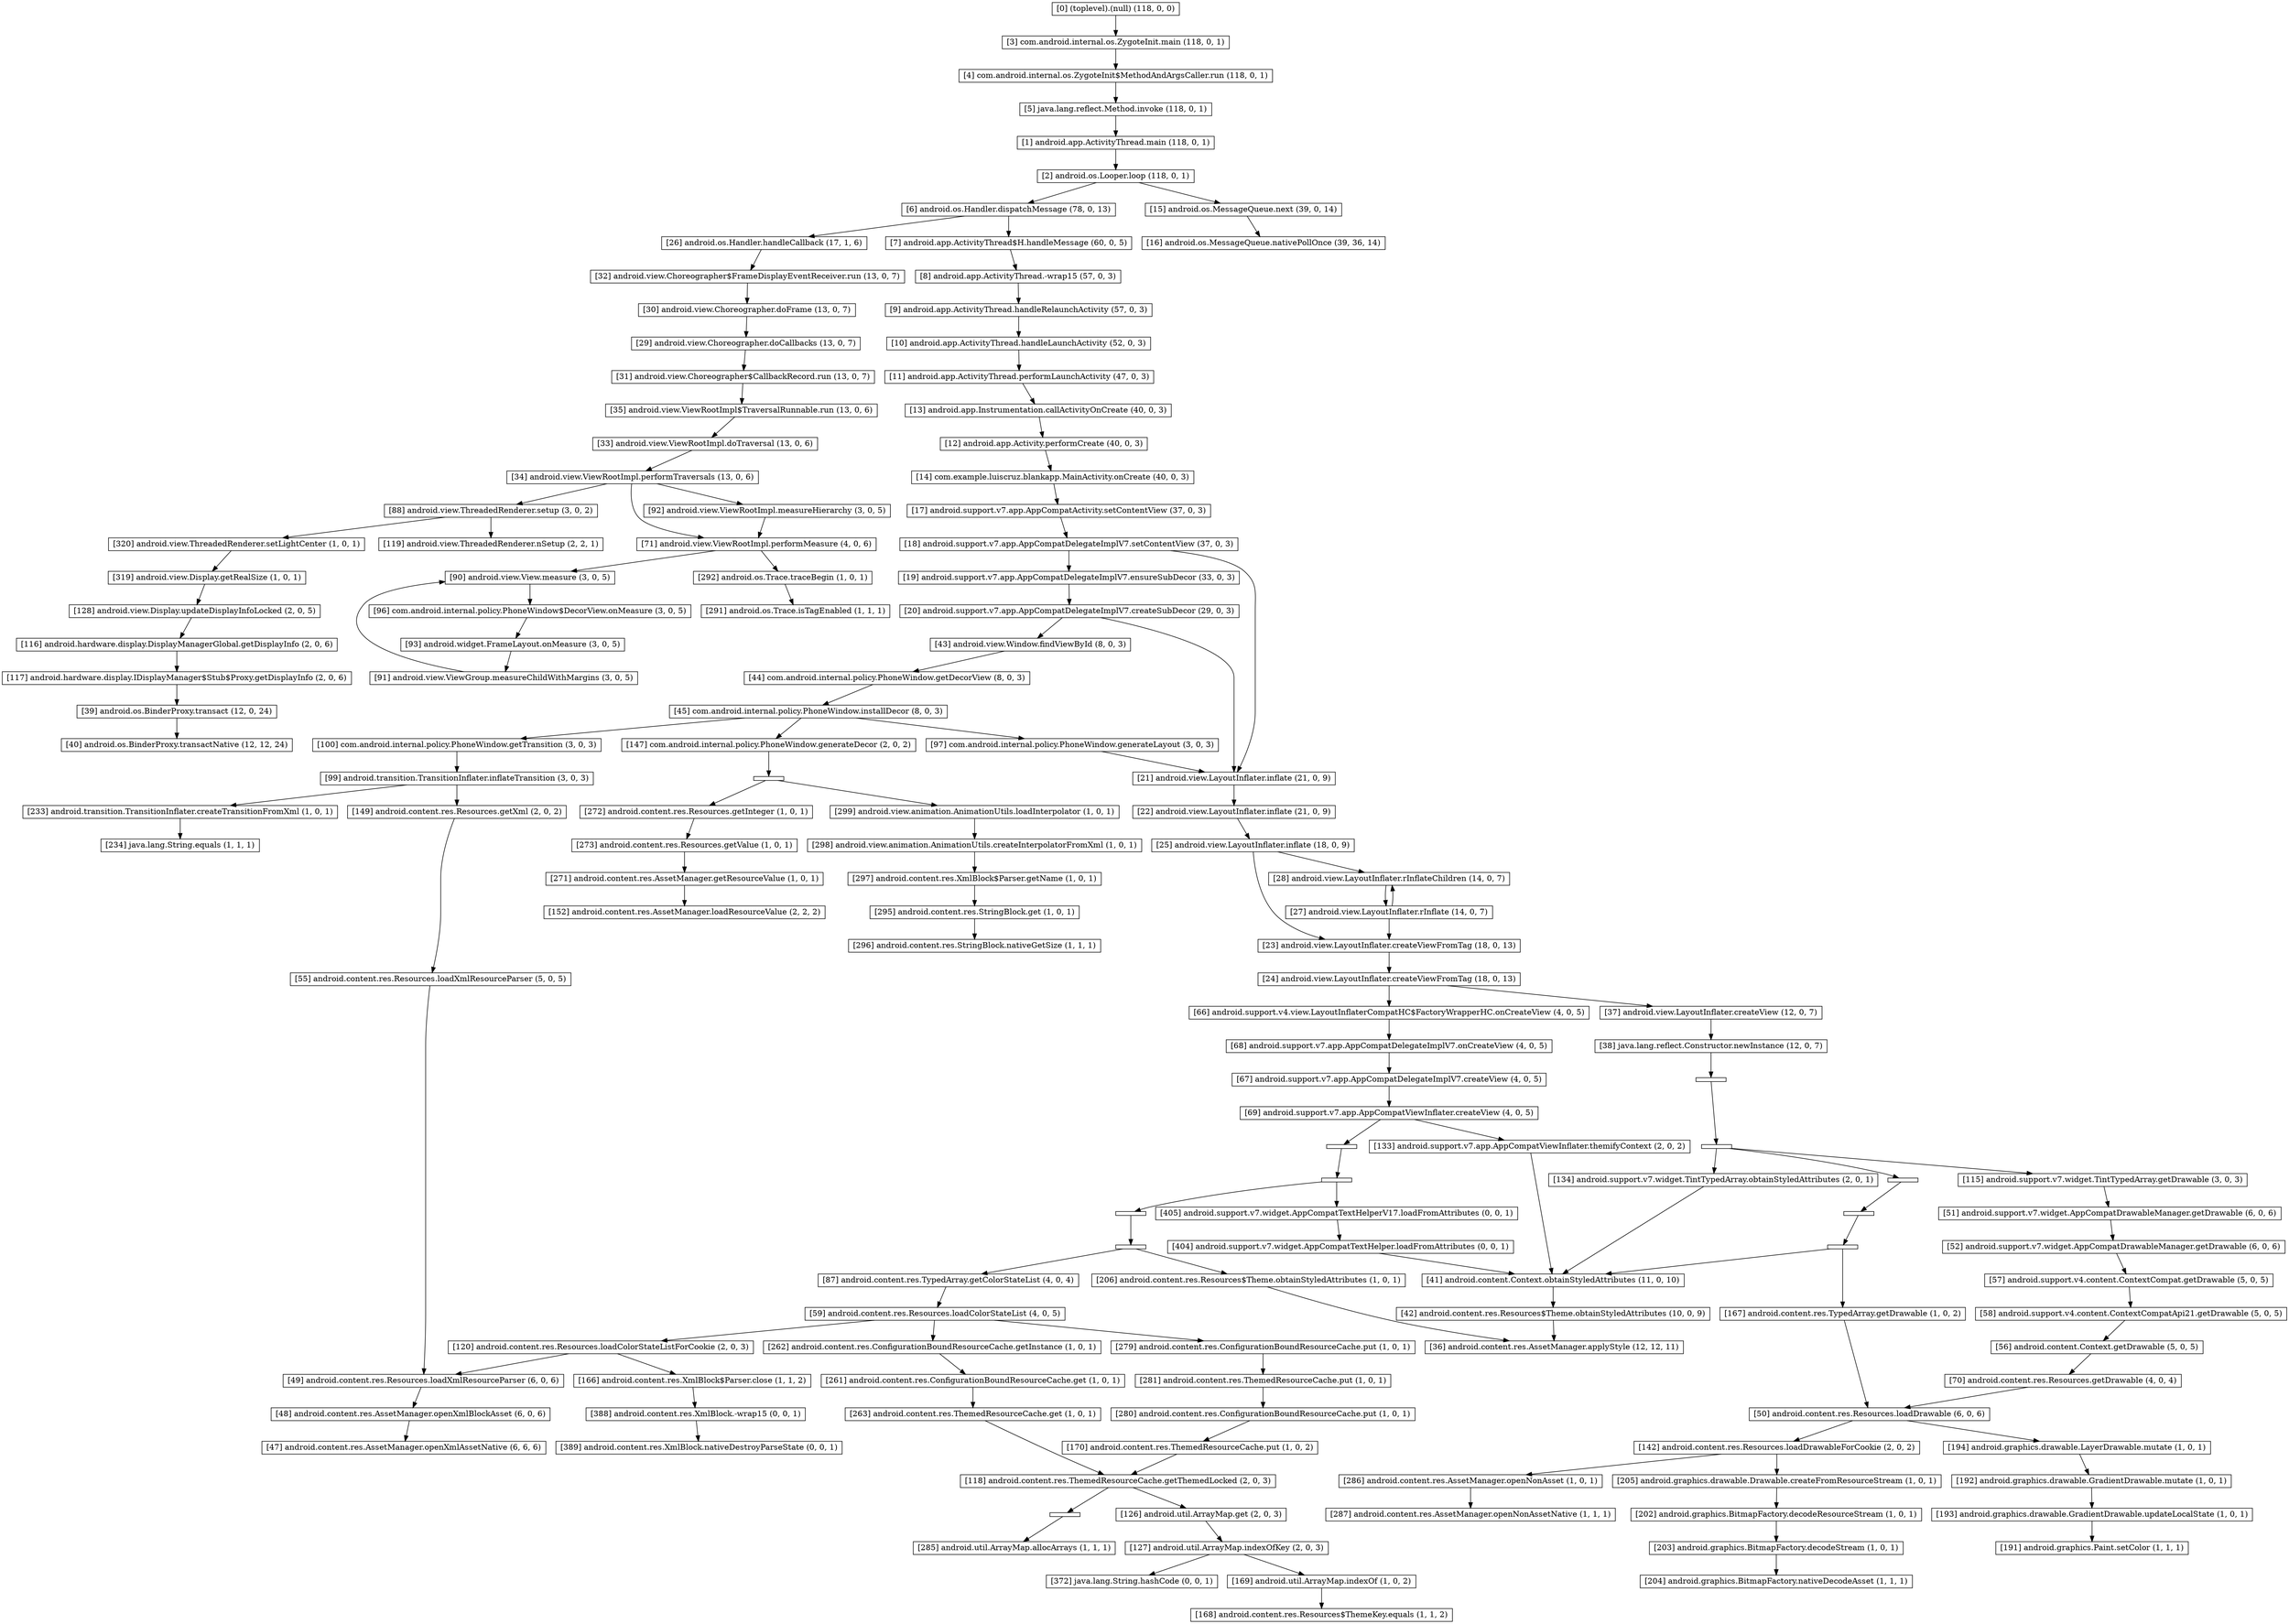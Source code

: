 digraph g {
node [shape = record,height=.1];
node0[label = "[0] (toplevel).(null) (118, 0, 0)"]
node3[label = "[3] com.android.internal.os.ZygoteInit.main (118, 0, 1)"]
node4[label = "[4] com.android.internal.os.ZygoteInit$MethodAndArgsCaller.run (118, 0, 1)"]
node5[label = "[5] java.lang.reflect.Method.invoke (118, 0, 1)"]
node1[label = "[1] android.app.ActivityThread.main (118, 0, 1)"]
node2[label = "[2] android.os.Looper.loop (118, 0, 1)"]
node6[label = "[6] android.os.Handler.dispatchMessage (78, 0, 13)"]
node7[label = "[7] android.app.ActivityThread$H.handleMessage (60, 0, 5)"]
node8[label = "[8] android.app.ActivityThread.-wrap15 (57, 0, 3)"]
node9[label = "[9] android.app.ActivityThread.handleRelaunchActivity (57, 0, 3)"]
node10[label = "[10] android.app.ActivityThread.handleLaunchActivity (52, 0, 3)"]
node11[label = "[11] android.app.ActivityThread.performLaunchActivity (47, 0, 3)"]
node13[label = "[13] android.app.Instrumentation.callActivityOnCreate (40, 0, 3)"]
node12[label = "[12] android.app.Activity.performCreate (40, 0, 3)"]
node14[label = "[14] com.example.luiscruz.blankapp.MainActivity.onCreate (40, 0, 3)"]
node17[label = "[17] android.support.v7.app.AppCompatActivity.setContentView (37, 0, 3)"]
node18[label = "[18] android.support.v7.app.AppCompatDelegateImplV7.setContentView (37, 0, 3)"]
node21[label = "[21] android.view.LayoutInflater.inflate (21, 0, 9)"]
node22[label = "[22] android.view.LayoutInflater.inflate (21, 0, 9)"]
node25[label = "[25] android.view.LayoutInflater.inflate (18, 0, 9)"]
node23[label = "[23] android.view.LayoutInflater.createViewFromTag (18, 0, 13)"]
node24[label = "[24] android.view.LayoutInflater.createViewFromTag (18, 0, 13)"]
node37[label = "[37] android.view.LayoutInflater.createView (12, 0, 7)"]
node38[label = "[38] java.lang.reflect.Constructor.newInstance (12, 0, 7)"]
node53[label = "[53] android.support.v7.widget.Toolbar.<init> (5, 0, 3)"]
node54[label = "[54] android.support.v7.widget.Toolbar.<init> (5, 0, 3)"]
node115[label = "[115] android.support.v7.widget.TintTypedArray.getDrawable (3, 0, 3)"]
node51[label = "[51] android.support.v7.widget.AppCompatDrawableManager.getDrawable (6, 0, 6)"]
node52[label = "[52] android.support.v7.widget.AppCompatDrawableManager.getDrawable (6, 0, 6)"]
node57[label = "[57] android.support.v4.content.ContextCompat.getDrawable (5, 0, 5)"]
node58[label = "[58] android.support.v4.content.ContextCompatApi21.getDrawable (5, 0, 5)"]
node56[label = "[56] android.content.Context.getDrawable (5, 0, 5)"]
node70[label = "[70] android.content.res.Resources.getDrawable (4, 0, 4)"]
node50[label = "[50] android.content.res.Resources.loadDrawable (6, 0, 6)"]
node142[label = "[142] android.content.res.Resources.loadDrawableForCookie (2, 0, 2)"]
node286[label = "[286] android.content.res.AssetManager.openNonAsset (1, 0, 1)"]
node287[label = "[287] android.content.res.AssetManager.openNonAssetNative (1, 1, 1)"]
node205[label = "[205] android.graphics.drawable.Drawable.createFromResourceStream (1, 0, 1)"]
node202[label = "[202] android.graphics.BitmapFactory.decodeResourceStream (1, 0, 1)"]
node203[label = "[203] android.graphics.BitmapFactory.decodeStream (1, 0, 1)"]
node204[label = "[204] android.graphics.BitmapFactory.nativeDecodeAsset (1, 1, 1)"]
node194[label = "[194] android.graphics.drawable.LayerDrawable.mutate (1, 0, 1)"]
node192[label = "[192] android.graphics.drawable.GradientDrawable.mutate (1, 0, 1)"]
node193[label = "[193] android.graphics.drawable.GradientDrawable.updateLocalState (1, 0, 1)"]
node191[label = "[191] android.graphics.Paint.setColor (1, 1, 1)"]
node134[label = "[134] android.support.v7.widget.TintTypedArray.obtainStyledAttributes (2, 0, 1)"]
node41[label = "[41] android.content.Context.obtainStyledAttributes (11, 0, 10)"]
node42[label = "[42] android.content.res.Resources$Theme.obtainStyledAttributes (10, 0, 9)"]
node36[label = "[36] android.content.res.AssetManager.applyStyle (12, 12, 11)"]
node198[label = "[198] android.view.ViewGroup.<init> (1, 0, 1)"]
node72[label = "[72] android.view.ViewGroup.<init> (4, 0, 4)"]
node46[label = "[46] android.view.View.<init> (6, 0, 6)"]
node167[label = "[167] android.content.res.TypedArray.getDrawable (1, 0, 2)"]
node66[label = "[66] android.support.v4.view.LayoutInflaterCompatHC$FactoryWrapperHC.onCreateView (4, 0, 5)"]
node68[label = "[68] android.support.v7.app.AppCompatDelegateImplV7.onCreateView (4, 0, 5)"]
node67[label = "[67] android.support.v7.app.AppCompatDelegateImplV7.createView (4, 0, 5)"]
node69[label = "[69] android.support.v7.app.AppCompatViewInflater.createView (4, 0, 5)"]
node138[label = "[138] android.support.v7.widget.AppCompatTextView.<init> (2, 0, 3)"]
node139[label = "[139] android.support.v7.widget.AppCompatTextView.<init> (2, 0, 3)"]
node64[label = "[64] android.widget.TextView.<init> (4, 0, 5)"]
node65[label = "[65] android.widget.TextView.<init> (4, 0, 5)"]
node87[label = "[87] android.content.res.TypedArray.getColorStateList (4, 0, 4)"]
node59[label = "[59] android.content.res.Resources.loadColorStateList (4, 0, 5)"]
node279[label = "[279] android.content.res.ConfigurationBoundResourceCache.put (1, 0, 1)"]
node281[label = "[281] android.content.res.ThemedResourceCache.put (1, 0, 1)"]
node280[label = "[280] android.content.res.ConfigurationBoundResourceCache.put (1, 0, 1)"]
node170[label = "[170] android.content.res.ThemedResourceCache.put (1, 0, 2)"]
node118[label = "[118] android.content.res.ThemedResourceCache.getThemedLocked (2, 0, 3)"]
node284[label = "[284] android.util.ArrayMap.<init> (1, 0, 1)"]
node285[label = "[285] android.util.ArrayMap.allocArrays (1, 1, 1)"]
node126[label = "[126] android.util.ArrayMap.get (2, 0, 3)"]
node127[label = "[127] android.util.ArrayMap.indexOfKey (2, 0, 3)"]
node372[label = "[372] java.lang.String.hashCode (0, 0, 1)"]
node169[label = "[169] android.util.ArrayMap.indexOf (1, 0, 2)"]
node168[label = "[168] android.content.res.Resources$ThemeKey.equals (1, 1, 2)"]
node120[label = "[120] android.content.res.Resources.loadColorStateListForCookie (2, 0, 3)"]
node166[label = "[166] android.content.res.XmlBlock$Parser.close (1, 1, 2)"]
node388[label = "[388] android.content.res.XmlBlock.-wrap15 (0, 0, 1)"]
node389[label = "[389] android.content.res.XmlBlock.nativeDestroyParseState (0, 0, 1)"]
node49[label = "[49] android.content.res.Resources.loadXmlResourceParser (6, 0, 6)"]
node48[label = "[48] android.content.res.AssetManager.openXmlBlockAsset (6, 0, 6)"]
node47[label = "[47] android.content.res.AssetManager.openXmlAssetNative (6, 6, 6)"]
node262[label = "[262] android.content.res.ConfigurationBoundResourceCache.getInstance (1, 0, 1)"]
node261[label = "[261] android.content.res.ConfigurationBoundResourceCache.get (1, 0, 1)"]
node263[label = "[263] android.content.res.ThemedResourceCache.get (1, 0, 1)"]
node206[label = "[206] android.content.res.Resources$Theme.obtainStyledAttributes (1, 0, 1)"]
node405[label = "[405] android.support.v7.widget.AppCompatTextHelperV17.loadFromAttributes (0, 0, 1)"]
node404[label = "[404] android.support.v7.widget.AppCompatTextHelper.loadFromAttributes (0, 0, 1)"]
node133[label = "[133] android.support.v7.app.AppCompatViewInflater.themifyContext (2, 0, 2)"]
node28[label = "[28] android.view.LayoutInflater.rInflateChildren (14, 0, 7)"]
node27[label = "[27] android.view.LayoutInflater.rInflate (14, 0, 7)"]
node19[label = "[19] android.support.v7.app.AppCompatDelegateImplV7.ensureSubDecor (33, 0, 3)"]
node20[label = "[20] android.support.v7.app.AppCompatDelegateImplV7.createSubDecor (29, 0, 3)"]
node43[label = "[43] android.view.Window.findViewById (8, 0, 3)"]
node44[label = "[44] com.android.internal.policy.PhoneWindow.getDecorView (8, 0, 3)"]
node45[label = "[45] com.android.internal.policy.PhoneWindow.installDecor (8, 0, 3)"]
node100[label = "[100] com.android.internal.policy.PhoneWindow.getTransition (3, 0, 3)"]
node99[label = "[99] android.transition.TransitionInflater.inflateTransition (3, 0, 3)"]
node233[label = "[233] android.transition.TransitionInflater.createTransitionFromXml (1, 0, 1)"]
node234[label = "[234] java.lang.String.equals (1, 1, 1)"]
node149[label = "[149] android.content.res.Resources.getXml (2, 0, 2)"]
node55[label = "[55] android.content.res.Resources.loadXmlResourceParser (5, 0, 5)"]
node97[label = "[97] com.android.internal.policy.PhoneWindow.generateLayout (3, 0, 3)"]
node147[label = "[147] com.android.internal.policy.PhoneWindow.generateDecor (2, 0, 2)"]
node148[label = "[148] com.android.internal.policy.PhoneWindow$DecorView.<init> (2, 0, 2)"]
node272[label = "[272] android.content.res.Resources.getInteger (1, 0, 1)"]
node273[label = "[273] android.content.res.Resources.getValue (1, 0, 1)"]
node271[label = "[271] android.content.res.AssetManager.getResourceValue (1, 0, 1)"]
node152[label = "[152] android.content.res.AssetManager.loadResourceValue (2, 2, 2)"]
node299[label = "[299] android.view.animation.AnimationUtils.loadInterpolator (1, 0, 1)"]
node298[label = "[298] android.view.animation.AnimationUtils.createInterpolatorFromXml (1, 0, 1)"]
node297[label = "[297] android.content.res.XmlBlock$Parser.getName (1, 0, 1)"]
node295[label = "[295] android.content.res.StringBlock.get (1, 0, 1)"]
node296[label = "[296] android.content.res.StringBlock.nativeGetSize (1, 1, 1)"]
node26[label = "[26] android.os.Handler.handleCallback (17, 1, 6)"]
node32[label = "[32] android.view.Choreographer$FrameDisplayEventReceiver.run (13, 0, 7)"]
node30[label = "[30] android.view.Choreographer.doFrame (13, 0, 7)"]
node29[label = "[29] android.view.Choreographer.doCallbacks (13, 0, 7)"]
node31[label = "[31] android.view.Choreographer$CallbackRecord.run (13, 0, 7)"]
node35[label = "[35] android.view.ViewRootImpl$TraversalRunnable.run (13, 0, 6)"]
node33[label = "[33] android.view.ViewRootImpl.doTraversal (13, 0, 6)"]
node34[label = "[34] android.view.ViewRootImpl.performTraversals (13, 0, 6)"]
node88[label = "[88] android.view.ThreadedRenderer.setup (3, 0, 2)"]
node119[label = "[119] android.view.ThreadedRenderer.nSetup (2, 2, 1)"]
node320[label = "[320] android.view.ThreadedRenderer.setLightCenter (1, 0, 1)"]
node319[label = "[319] android.view.Display.getRealSize (1, 0, 1)"]
node128[label = "[128] android.view.Display.updateDisplayInfoLocked (2, 0, 5)"]
node116[label = "[116] android.hardware.display.DisplayManagerGlobal.getDisplayInfo (2, 0, 6)"]
node117[label = "[117] android.hardware.display.IDisplayManager$Stub$Proxy.getDisplayInfo (2, 0, 6)"]
node39[label = "[39] android.os.BinderProxy.transact (12, 0, 24)"]
node40[label = "[40] android.os.BinderProxy.transactNative (12, 12, 24)"]
node71[label = "[71] android.view.ViewRootImpl.performMeasure (4, 0, 6)"]
node292[label = "[292] android.os.Trace.traceBegin (1, 0, 1)"]
node291[label = "[291] android.os.Trace.isTagEnabled (1, 1, 1)"]
node90[label = "[90] android.view.View.measure (3, 0, 5)"]
node96[label = "[96] com.android.internal.policy.PhoneWindow$DecorView.onMeasure (3, 0, 5)"]
node93[label = "[93] android.widget.FrameLayout.onMeasure (3, 0, 5)"]
node91[label = "[91] android.view.ViewGroup.measureChildWithMargins (3, 0, 5)"]
node92[label = "[92] android.view.ViewRootImpl.measureHierarchy (3, 0, 5)"]
node15[label = "[15] android.os.MessageQueue.next (39, 0, 14)"]
node16[label = "[16] android.os.MessageQueue.nativePollOnce (39, 36, 14)"]
node0 -> node3
node3 -> node4
node4 -> node5
node5 -> node1
node1 -> node2
node2 -> node6
node6 -> node7
node7 -> node8
node8 -> node9
node9 -> node10
node10 -> node11
node11 -> node13
node13 -> node12
node12 -> node14
node14 -> node17
node17 -> node18
node18 -> node21
node21 -> node22
node22 -> node25
node25 -> node23
node23 -> node24
node24 -> node37
node37 -> node38
node38 -> node53
node53 -> node54
node54 -> node115
node115 -> node51
node51 -> node52
node52 -> node57
node57 -> node58
node58 -> node56
node56 -> node70
node70 -> node50
node50 -> node142
node142 -> node286
node286 -> node287
node142 -> node205
node205 -> node202
node202 -> node203
node203 -> node204
node50 -> node194
node194 -> node192
node192 -> node193
node193 -> node191
node54 -> node134
node134 -> node41
node41 -> node42
node42 -> node36
node54 -> node198
node198 -> node72
node72 -> node46
node46 -> node41
node46 -> node167
node167 -> node50
node24 -> node66
node66 -> node68
node68 -> node67
node67 -> node69
node69 -> node138
node138 -> node139
node139 -> node64
node64 -> node65
node65 -> node87
node87 -> node59
node59 -> node279
node279 -> node281
node281 -> node280
node280 -> node170
node170 -> node118
node118 -> node284
node284 -> node285
node118 -> node126
node126 -> node127
node127 -> node372
node127 -> node169
node169 -> node168
node59 -> node120
node120 -> node166
node166 -> node388
node388 -> node389
node120 -> node49
node49 -> node48
node48 -> node47
node59 -> node262
node262 -> node261
node261 -> node263
node263 -> node118
node65 -> node206
node206 -> node36
node139 -> node405
node405 -> node404
node404 -> node41
node69 -> node133
node133 -> node41
node25 -> node28
node28 -> node27
node27 -> node23
node27 -> node28
node18 -> node19
node19 -> node20
node20 -> node43
node43 -> node44
node44 -> node45
node45 -> node100
node100 -> node99
node99 -> node233
node233 -> node234
node99 -> node149
node149 -> node55
node55 -> node49
node45 -> node97
node97 -> node21
node45 -> node147
node147 -> node148
node148 -> node272
node272 -> node273
node273 -> node271
node271 -> node152
node148 -> node299
node299 -> node298
node298 -> node297
node297 -> node295
node295 -> node296
node20 -> node21
node6 -> node26
node26 -> node32
node32 -> node30
node30 -> node29
node29 -> node31
node31 -> node35
node35 -> node33
node33 -> node34
node34 -> node88
node88 -> node119
node88 -> node320
node320 -> node319
node319 -> node128
node128 -> node116
node116 -> node117
node117 -> node39
node39 -> node40
node34 -> node71
node71 -> node292
node292 -> node291
node71 -> node90
node90 -> node96
node96 -> node93
node93 -> node91
node91 -> node90
node34 -> node92
node92 -> node71
node2 -> node15
node15 -> node16
}